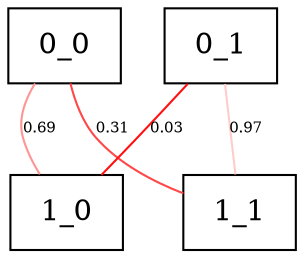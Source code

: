 graph "Module Graph Weights" {
	node [shape=box]
	"1_0"
	"1_1"
	"0_0" -- "1_0" [label=0.69 color="#FF9494" contraint=false fontsize=7 labelfloat=false]
	"0_0" -- "1_1" [label=0.31 color="#FF4747" contraint=false fontsize=7 labelfloat=false]
	"0_1" -- "1_0" [label=0.03 color="#FF0F0F" contraint=false fontsize=7 labelfloat=false]
	"0_1" -- "1_1" [label=0.97 color="#FFCCCC" contraint=false fontsize=7 labelfloat=false]
	fontsize=16
}
